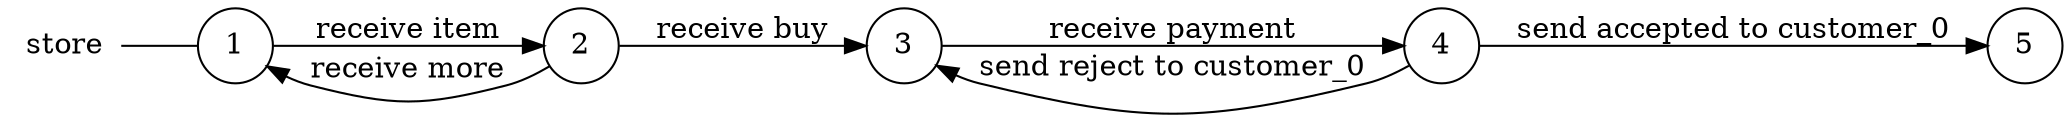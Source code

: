 digraph store {
	rankdir="LR";
	n_0 [label="store", shape="plaintext"];
	n_1 [id="5", shape=circle, label="4"];
	n_2 [id="1", shape=circle, label="1"];
	n_0 -> n_2 [arrowhead=none];
	n_3 [id="2", shape=circle, label="2"];
	n_4 [id="4", shape=circle, label="3"];
	n_5 [id="7", shape=circle, label="5"];

	n_1 -> n_4 [id="[$e|8]", label="send reject to customer_0"];
	n_3 -> n_4 [id="[$e|7]", label="receive buy"];
	n_4 -> n_1 [id="[$e|2]", label="receive payment"];
	n_2 -> n_3 [id="[$e|3]", label="receive item"];
	n_1 -> n_5 [id="[$e|4]", label="send accepted to customer_0"];
	n_3 -> n_2 [id="[$e|9]", label="receive more"];
}
